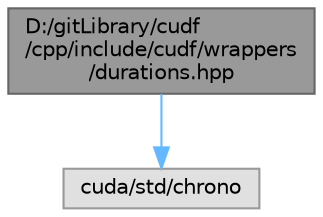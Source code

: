 digraph "D:/gitLibrary/cudf/cpp/include/cudf/wrappers/durations.hpp"
{
 // LATEX_PDF_SIZE
  bgcolor="transparent";
  edge [fontname=Helvetica,fontsize=10,labelfontname=Helvetica,labelfontsize=10];
  node [fontname=Helvetica,fontsize=10,shape=box,height=0.2,width=0.4];
  Node1 [id="Node000001",label="D:/gitLibrary/cudf\l/cpp/include/cudf/wrappers\l/durations.hpp",height=0.2,width=0.4,color="gray40", fillcolor="grey60", style="filled", fontcolor="black",tooltip="Concrete type definitions for int32_t and int64_t durations in varying resolutions."];
  Node1 -> Node2 [id="edge1_Node000001_Node000002",color="steelblue1",style="solid",tooltip=" "];
  Node2 [id="Node000002",label="cuda/std/chrono",height=0.2,width=0.4,color="grey60", fillcolor="#E0E0E0", style="filled",tooltip=" "];
}
